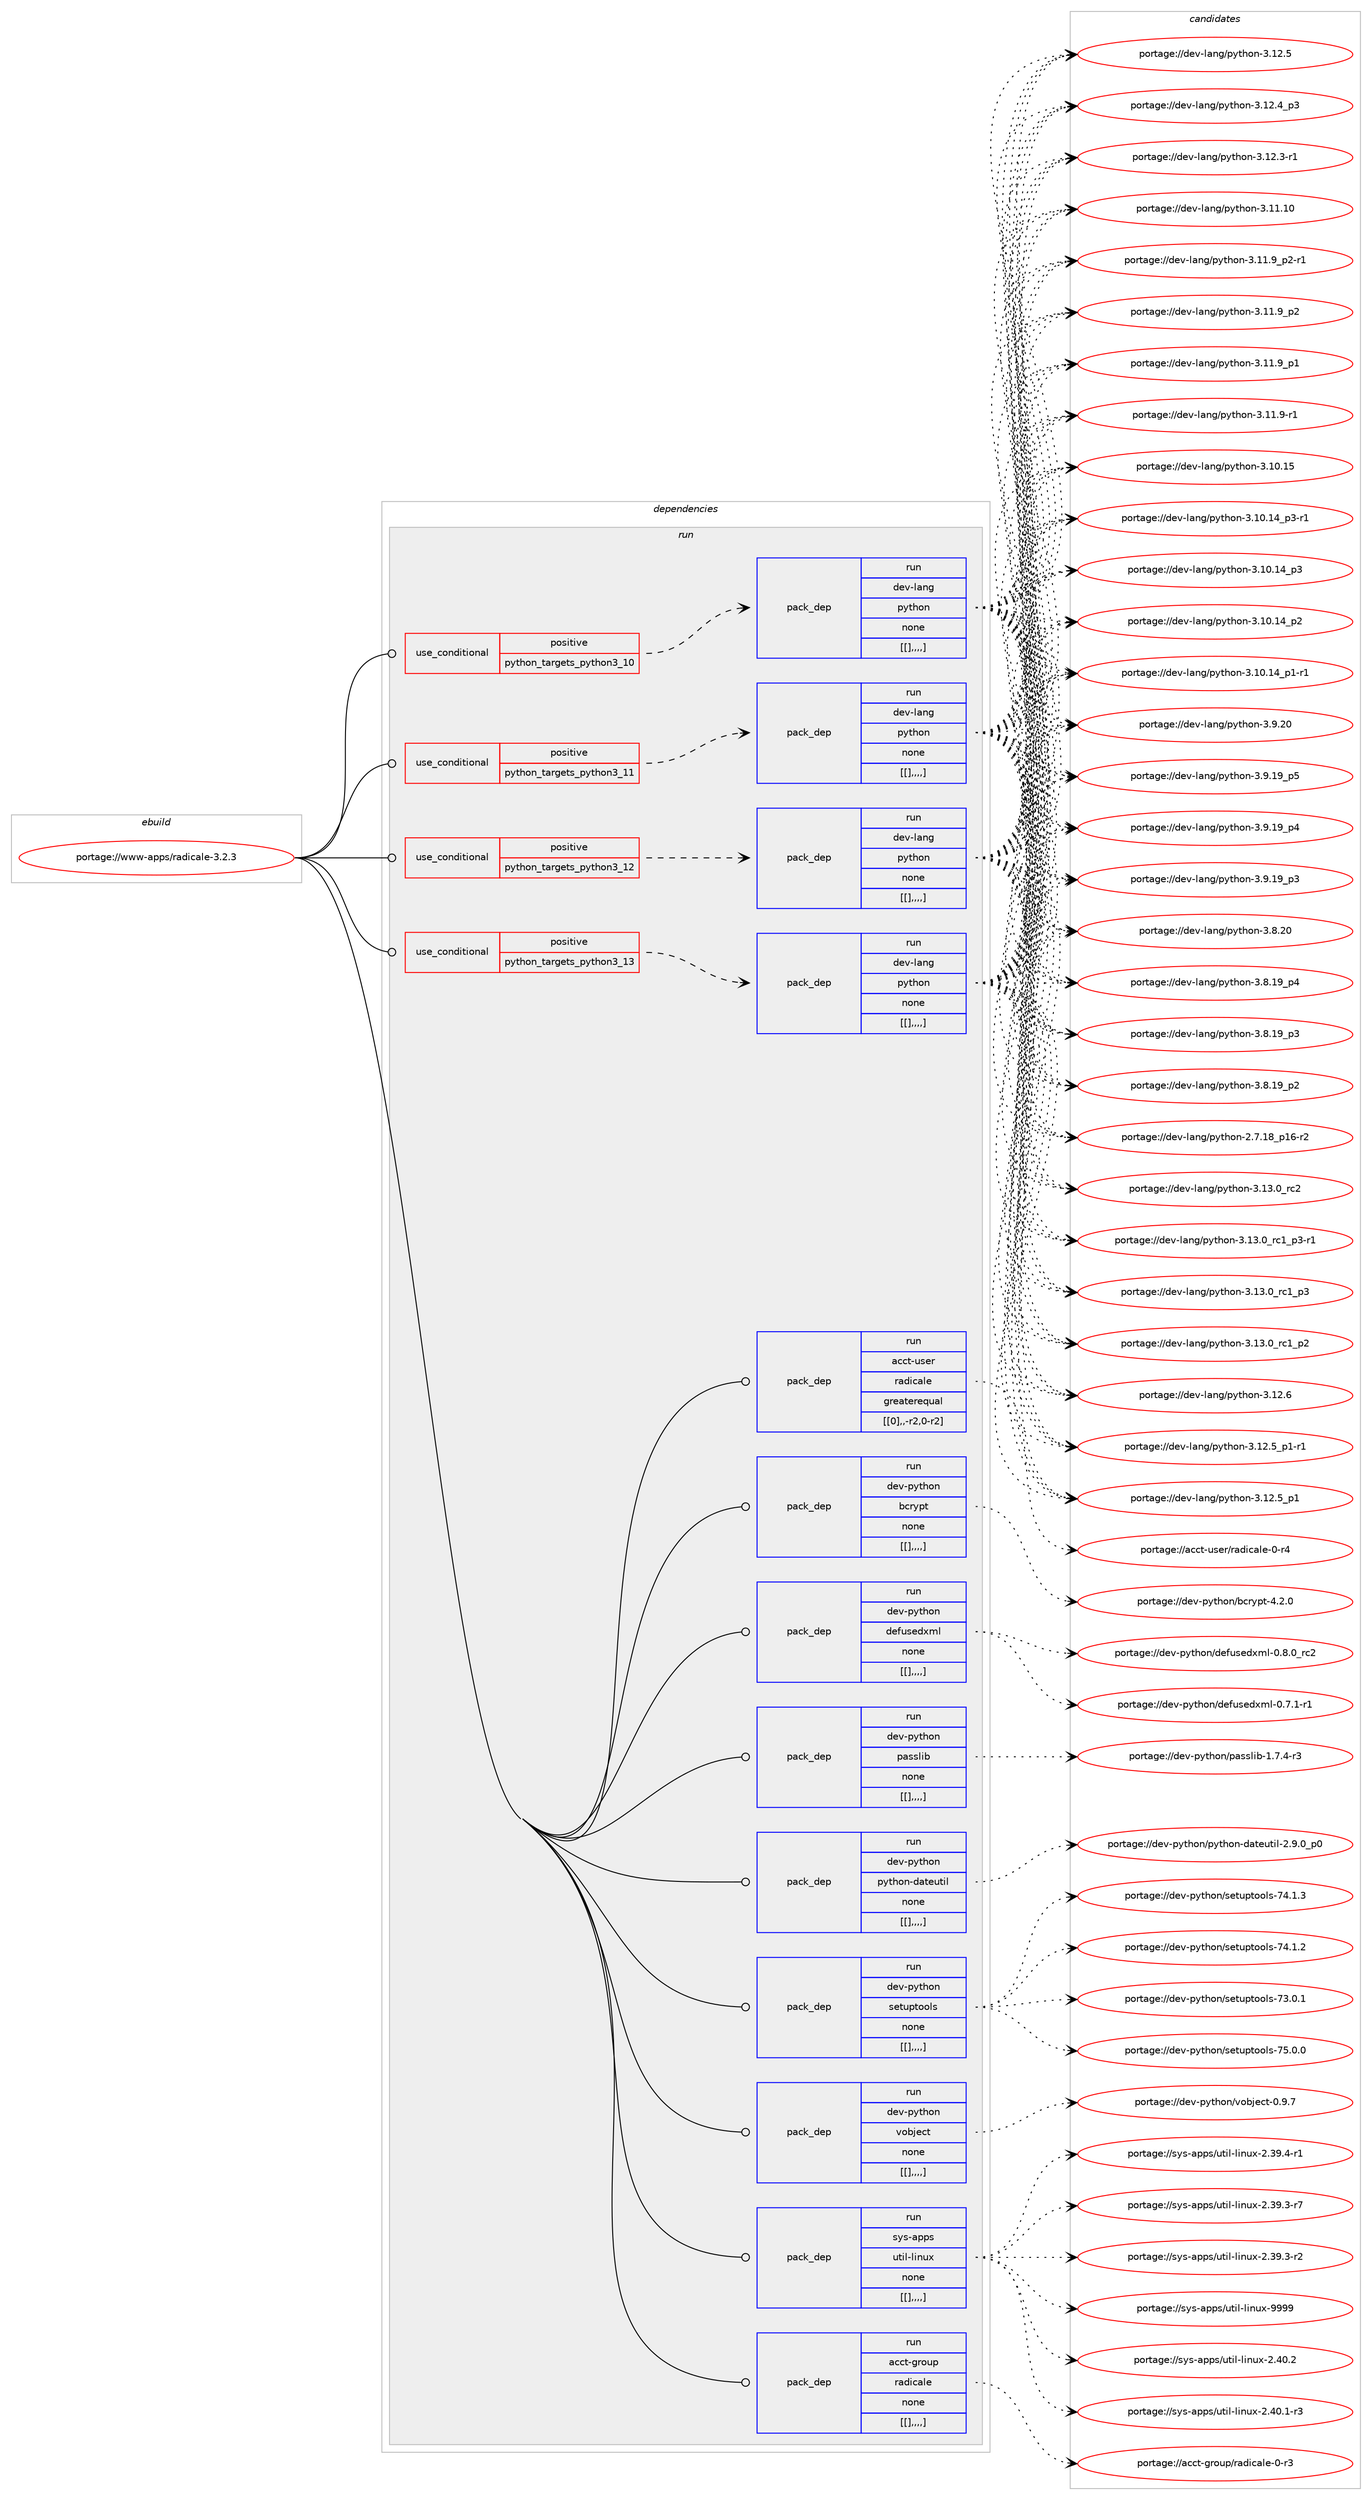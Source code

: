 digraph prolog {

# *************
# Graph options
# *************

newrank=true;
concentrate=true;
compound=true;
graph [rankdir=LR,fontname=Helvetica,fontsize=10,ranksep=1.5];#, ranksep=2.5, nodesep=0.2];
edge  [arrowhead=vee];
node  [fontname=Helvetica,fontsize=10];

# **********
# The ebuild
# **********

subgraph cluster_leftcol {
color=gray;
label=<<i>ebuild</i>>;
id [label="portage://www-apps/radicale-3.2.3", color=red, width=4, href="../www-apps/radicale-3.2.3.svg"];
}

# ****************
# The dependencies
# ****************

subgraph cluster_midcol {
color=gray;
label=<<i>dependencies</i>>;
subgraph cluster_compile {
fillcolor="#eeeeee";
style=filled;
label=<<i>compile</i>>;
}
subgraph cluster_compileandrun {
fillcolor="#eeeeee";
style=filled;
label=<<i>compile and run</i>>;
}
subgraph cluster_run {
fillcolor="#eeeeee";
style=filled;
label=<<i>run</i>>;
subgraph cond123966 {
dependency466099 [label=<<TABLE BORDER="0" CELLBORDER="1" CELLSPACING="0" CELLPADDING="4"><TR><TD ROWSPAN="3" CELLPADDING="10">use_conditional</TD></TR><TR><TD>positive</TD></TR><TR><TD>python_targets_python3_10</TD></TR></TABLE>>, shape=none, color=red];
subgraph pack338707 {
dependency466100 [label=<<TABLE BORDER="0" CELLBORDER="1" CELLSPACING="0" CELLPADDING="4" WIDTH="220"><TR><TD ROWSPAN="6" CELLPADDING="30">pack_dep</TD></TR><TR><TD WIDTH="110">run</TD></TR><TR><TD>dev-lang</TD></TR><TR><TD>python</TD></TR><TR><TD>none</TD></TR><TR><TD>[[],,,,]</TD></TR></TABLE>>, shape=none, color=blue];
}
dependency466099:e -> dependency466100:w [weight=20,style="dashed",arrowhead="vee"];
}
id:e -> dependency466099:w [weight=20,style="solid",arrowhead="odot"];
subgraph cond123967 {
dependency466101 [label=<<TABLE BORDER="0" CELLBORDER="1" CELLSPACING="0" CELLPADDING="4"><TR><TD ROWSPAN="3" CELLPADDING="10">use_conditional</TD></TR><TR><TD>positive</TD></TR><TR><TD>python_targets_python3_11</TD></TR></TABLE>>, shape=none, color=red];
subgraph pack338708 {
dependency466102 [label=<<TABLE BORDER="0" CELLBORDER="1" CELLSPACING="0" CELLPADDING="4" WIDTH="220"><TR><TD ROWSPAN="6" CELLPADDING="30">pack_dep</TD></TR><TR><TD WIDTH="110">run</TD></TR><TR><TD>dev-lang</TD></TR><TR><TD>python</TD></TR><TR><TD>none</TD></TR><TR><TD>[[],,,,]</TD></TR></TABLE>>, shape=none, color=blue];
}
dependency466101:e -> dependency466102:w [weight=20,style="dashed",arrowhead="vee"];
}
id:e -> dependency466101:w [weight=20,style="solid",arrowhead="odot"];
subgraph cond123968 {
dependency466103 [label=<<TABLE BORDER="0" CELLBORDER="1" CELLSPACING="0" CELLPADDING="4"><TR><TD ROWSPAN="3" CELLPADDING="10">use_conditional</TD></TR><TR><TD>positive</TD></TR><TR><TD>python_targets_python3_12</TD></TR></TABLE>>, shape=none, color=red];
subgraph pack338709 {
dependency466104 [label=<<TABLE BORDER="0" CELLBORDER="1" CELLSPACING="0" CELLPADDING="4" WIDTH="220"><TR><TD ROWSPAN="6" CELLPADDING="30">pack_dep</TD></TR><TR><TD WIDTH="110">run</TD></TR><TR><TD>dev-lang</TD></TR><TR><TD>python</TD></TR><TR><TD>none</TD></TR><TR><TD>[[],,,,]</TD></TR></TABLE>>, shape=none, color=blue];
}
dependency466103:e -> dependency466104:w [weight=20,style="dashed",arrowhead="vee"];
}
id:e -> dependency466103:w [weight=20,style="solid",arrowhead="odot"];
subgraph cond123969 {
dependency466105 [label=<<TABLE BORDER="0" CELLBORDER="1" CELLSPACING="0" CELLPADDING="4"><TR><TD ROWSPAN="3" CELLPADDING="10">use_conditional</TD></TR><TR><TD>positive</TD></TR><TR><TD>python_targets_python3_13</TD></TR></TABLE>>, shape=none, color=red];
subgraph pack338710 {
dependency466106 [label=<<TABLE BORDER="0" CELLBORDER="1" CELLSPACING="0" CELLPADDING="4" WIDTH="220"><TR><TD ROWSPAN="6" CELLPADDING="30">pack_dep</TD></TR><TR><TD WIDTH="110">run</TD></TR><TR><TD>dev-lang</TD></TR><TR><TD>python</TD></TR><TR><TD>none</TD></TR><TR><TD>[[],,,,]</TD></TR></TABLE>>, shape=none, color=blue];
}
dependency466105:e -> dependency466106:w [weight=20,style="dashed",arrowhead="vee"];
}
id:e -> dependency466105:w [weight=20,style="solid",arrowhead="odot"];
subgraph pack338711 {
dependency466107 [label=<<TABLE BORDER="0" CELLBORDER="1" CELLSPACING="0" CELLPADDING="4" WIDTH="220"><TR><TD ROWSPAN="6" CELLPADDING="30">pack_dep</TD></TR><TR><TD WIDTH="110">run</TD></TR><TR><TD>acct-group</TD></TR><TR><TD>radicale</TD></TR><TR><TD>none</TD></TR><TR><TD>[[],,,,]</TD></TR></TABLE>>, shape=none, color=blue];
}
id:e -> dependency466107:w [weight=20,style="solid",arrowhead="odot"];
subgraph pack338712 {
dependency466108 [label=<<TABLE BORDER="0" CELLBORDER="1" CELLSPACING="0" CELLPADDING="4" WIDTH="220"><TR><TD ROWSPAN="6" CELLPADDING="30">pack_dep</TD></TR><TR><TD WIDTH="110">run</TD></TR><TR><TD>acct-user</TD></TR><TR><TD>radicale</TD></TR><TR><TD>greaterequal</TD></TR><TR><TD>[[0],,-r2,0-r2]</TD></TR></TABLE>>, shape=none, color=blue];
}
id:e -> dependency466108:w [weight=20,style="solid",arrowhead="odot"];
subgraph pack338713 {
dependency466109 [label=<<TABLE BORDER="0" CELLBORDER="1" CELLSPACING="0" CELLPADDING="4" WIDTH="220"><TR><TD ROWSPAN="6" CELLPADDING="30">pack_dep</TD></TR><TR><TD WIDTH="110">run</TD></TR><TR><TD>dev-python</TD></TR><TR><TD>bcrypt</TD></TR><TR><TD>none</TD></TR><TR><TD>[[],,,,]</TD></TR></TABLE>>, shape=none, color=blue];
}
id:e -> dependency466109:w [weight=20,style="solid",arrowhead="odot"];
subgraph pack338714 {
dependency466110 [label=<<TABLE BORDER="0" CELLBORDER="1" CELLSPACING="0" CELLPADDING="4" WIDTH="220"><TR><TD ROWSPAN="6" CELLPADDING="30">pack_dep</TD></TR><TR><TD WIDTH="110">run</TD></TR><TR><TD>dev-python</TD></TR><TR><TD>defusedxml</TD></TR><TR><TD>none</TD></TR><TR><TD>[[],,,,]</TD></TR></TABLE>>, shape=none, color=blue];
}
id:e -> dependency466110:w [weight=20,style="solid",arrowhead="odot"];
subgraph pack338715 {
dependency466111 [label=<<TABLE BORDER="0" CELLBORDER="1" CELLSPACING="0" CELLPADDING="4" WIDTH="220"><TR><TD ROWSPAN="6" CELLPADDING="30">pack_dep</TD></TR><TR><TD WIDTH="110">run</TD></TR><TR><TD>dev-python</TD></TR><TR><TD>passlib</TD></TR><TR><TD>none</TD></TR><TR><TD>[[],,,,]</TD></TR></TABLE>>, shape=none, color=blue];
}
id:e -> dependency466111:w [weight=20,style="solid",arrowhead="odot"];
subgraph pack338716 {
dependency466112 [label=<<TABLE BORDER="0" CELLBORDER="1" CELLSPACING="0" CELLPADDING="4" WIDTH="220"><TR><TD ROWSPAN="6" CELLPADDING="30">pack_dep</TD></TR><TR><TD WIDTH="110">run</TD></TR><TR><TD>dev-python</TD></TR><TR><TD>python-dateutil</TD></TR><TR><TD>none</TD></TR><TR><TD>[[],,,,]</TD></TR></TABLE>>, shape=none, color=blue];
}
id:e -> dependency466112:w [weight=20,style="solid",arrowhead="odot"];
subgraph pack338717 {
dependency466113 [label=<<TABLE BORDER="0" CELLBORDER="1" CELLSPACING="0" CELLPADDING="4" WIDTH="220"><TR><TD ROWSPAN="6" CELLPADDING="30">pack_dep</TD></TR><TR><TD WIDTH="110">run</TD></TR><TR><TD>dev-python</TD></TR><TR><TD>setuptools</TD></TR><TR><TD>none</TD></TR><TR><TD>[[],,,,]</TD></TR></TABLE>>, shape=none, color=blue];
}
id:e -> dependency466113:w [weight=20,style="solid",arrowhead="odot"];
subgraph pack338718 {
dependency466114 [label=<<TABLE BORDER="0" CELLBORDER="1" CELLSPACING="0" CELLPADDING="4" WIDTH="220"><TR><TD ROWSPAN="6" CELLPADDING="30">pack_dep</TD></TR><TR><TD WIDTH="110">run</TD></TR><TR><TD>dev-python</TD></TR><TR><TD>vobject</TD></TR><TR><TD>none</TD></TR><TR><TD>[[],,,,]</TD></TR></TABLE>>, shape=none, color=blue];
}
id:e -> dependency466114:w [weight=20,style="solid",arrowhead="odot"];
subgraph pack338719 {
dependency466115 [label=<<TABLE BORDER="0" CELLBORDER="1" CELLSPACING="0" CELLPADDING="4" WIDTH="220"><TR><TD ROWSPAN="6" CELLPADDING="30">pack_dep</TD></TR><TR><TD WIDTH="110">run</TD></TR><TR><TD>sys-apps</TD></TR><TR><TD>util-linux</TD></TR><TR><TD>none</TD></TR><TR><TD>[[],,,,]</TD></TR></TABLE>>, shape=none, color=blue];
}
id:e -> dependency466115:w [weight=20,style="solid",arrowhead="odot"];
}
}

# **************
# The candidates
# **************

subgraph cluster_choices {
rank=same;
color=gray;
label=<<i>candidates</i>>;

subgraph choice338707 {
color=black;
nodesep=1;
choice10010111845108971101034711212111610411111045514649514648951149950 [label="portage://dev-lang/python-3.13.0_rc2", color=red, width=4,href="../dev-lang/python-3.13.0_rc2.svg"];
choice1001011184510897110103471121211161041111104551464951464895114994995112514511449 [label="portage://dev-lang/python-3.13.0_rc1_p3-r1", color=red, width=4,href="../dev-lang/python-3.13.0_rc1_p3-r1.svg"];
choice100101118451089711010347112121116104111110455146495146489511499499511251 [label="portage://dev-lang/python-3.13.0_rc1_p3", color=red, width=4,href="../dev-lang/python-3.13.0_rc1_p3.svg"];
choice100101118451089711010347112121116104111110455146495146489511499499511250 [label="portage://dev-lang/python-3.13.0_rc1_p2", color=red, width=4,href="../dev-lang/python-3.13.0_rc1_p2.svg"];
choice10010111845108971101034711212111610411111045514649504654 [label="portage://dev-lang/python-3.12.6", color=red, width=4,href="../dev-lang/python-3.12.6.svg"];
choice1001011184510897110103471121211161041111104551464950465395112494511449 [label="portage://dev-lang/python-3.12.5_p1-r1", color=red, width=4,href="../dev-lang/python-3.12.5_p1-r1.svg"];
choice100101118451089711010347112121116104111110455146495046539511249 [label="portage://dev-lang/python-3.12.5_p1", color=red, width=4,href="../dev-lang/python-3.12.5_p1.svg"];
choice10010111845108971101034711212111610411111045514649504653 [label="portage://dev-lang/python-3.12.5", color=red, width=4,href="../dev-lang/python-3.12.5.svg"];
choice100101118451089711010347112121116104111110455146495046529511251 [label="portage://dev-lang/python-3.12.4_p3", color=red, width=4,href="../dev-lang/python-3.12.4_p3.svg"];
choice100101118451089711010347112121116104111110455146495046514511449 [label="portage://dev-lang/python-3.12.3-r1", color=red, width=4,href="../dev-lang/python-3.12.3-r1.svg"];
choice1001011184510897110103471121211161041111104551464949464948 [label="portage://dev-lang/python-3.11.10", color=red, width=4,href="../dev-lang/python-3.11.10.svg"];
choice1001011184510897110103471121211161041111104551464949465795112504511449 [label="portage://dev-lang/python-3.11.9_p2-r1", color=red, width=4,href="../dev-lang/python-3.11.9_p2-r1.svg"];
choice100101118451089711010347112121116104111110455146494946579511250 [label="portage://dev-lang/python-3.11.9_p2", color=red, width=4,href="../dev-lang/python-3.11.9_p2.svg"];
choice100101118451089711010347112121116104111110455146494946579511249 [label="portage://dev-lang/python-3.11.9_p1", color=red, width=4,href="../dev-lang/python-3.11.9_p1.svg"];
choice100101118451089711010347112121116104111110455146494946574511449 [label="portage://dev-lang/python-3.11.9-r1", color=red, width=4,href="../dev-lang/python-3.11.9-r1.svg"];
choice1001011184510897110103471121211161041111104551464948464953 [label="portage://dev-lang/python-3.10.15", color=red, width=4,href="../dev-lang/python-3.10.15.svg"];
choice100101118451089711010347112121116104111110455146494846495295112514511449 [label="portage://dev-lang/python-3.10.14_p3-r1", color=red, width=4,href="../dev-lang/python-3.10.14_p3-r1.svg"];
choice10010111845108971101034711212111610411111045514649484649529511251 [label="portage://dev-lang/python-3.10.14_p3", color=red, width=4,href="../dev-lang/python-3.10.14_p3.svg"];
choice10010111845108971101034711212111610411111045514649484649529511250 [label="portage://dev-lang/python-3.10.14_p2", color=red, width=4,href="../dev-lang/python-3.10.14_p2.svg"];
choice100101118451089711010347112121116104111110455146494846495295112494511449 [label="portage://dev-lang/python-3.10.14_p1-r1", color=red, width=4,href="../dev-lang/python-3.10.14_p1-r1.svg"];
choice10010111845108971101034711212111610411111045514657465048 [label="portage://dev-lang/python-3.9.20", color=red, width=4,href="../dev-lang/python-3.9.20.svg"];
choice100101118451089711010347112121116104111110455146574649579511253 [label="portage://dev-lang/python-3.9.19_p5", color=red, width=4,href="../dev-lang/python-3.9.19_p5.svg"];
choice100101118451089711010347112121116104111110455146574649579511252 [label="portage://dev-lang/python-3.9.19_p4", color=red, width=4,href="../dev-lang/python-3.9.19_p4.svg"];
choice100101118451089711010347112121116104111110455146574649579511251 [label="portage://dev-lang/python-3.9.19_p3", color=red, width=4,href="../dev-lang/python-3.9.19_p3.svg"];
choice10010111845108971101034711212111610411111045514656465048 [label="portage://dev-lang/python-3.8.20", color=red, width=4,href="../dev-lang/python-3.8.20.svg"];
choice100101118451089711010347112121116104111110455146564649579511252 [label="portage://dev-lang/python-3.8.19_p4", color=red, width=4,href="../dev-lang/python-3.8.19_p4.svg"];
choice100101118451089711010347112121116104111110455146564649579511251 [label="portage://dev-lang/python-3.8.19_p3", color=red, width=4,href="../dev-lang/python-3.8.19_p3.svg"];
choice100101118451089711010347112121116104111110455146564649579511250 [label="portage://dev-lang/python-3.8.19_p2", color=red, width=4,href="../dev-lang/python-3.8.19_p2.svg"];
choice100101118451089711010347112121116104111110455046554649569511249544511450 [label="portage://dev-lang/python-2.7.18_p16-r2", color=red, width=4,href="../dev-lang/python-2.7.18_p16-r2.svg"];
dependency466100:e -> choice10010111845108971101034711212111610411111045514649514648951149950:w [style=dotted,weight="100"];
dependency466100:e -> choice1001011184510897110103471121211161041111104551464951464895114994995112514511449:w [style=dotted,weight="100"];
dependency466100:e -> choice100101118451089711010347112121116104111110455146495146489511499499511251:w [style=dotted,weight="100"];
dependency466100:e -> choice100101118451089711010347112121116104111110455146495146489511499499511250:w [style=dotted,weight="100"];
dependency466100:e -> choice10010111845108971101034711212111610411111045514649504654:w [style=dotted,weight="100"];
dependency466100:e -> choice1001011184510897110103471121211161041111104551464950465395112494511449:w [style=dotted,weight="100"];
dependency466100:e -> choice100101118451089711010347112121116104111110455146495046539511249:w [style=dotted,weight="100"];
dependency466100:e -> choice10010111845108971101034711212111610411111045514649504653:w [style=dotted,weight="100"];
dependency466100:e -> choice100101118451089711010347112121116104111110455146495046529511251:w [style=dotted,weight="100"];
dependency466100:e -> choice100101118451089711010347112121116104111110455146495046514511449:w [style=dotted,weight="100"];
dependency466100:e -> choice1001011184510897110103471121211161041111104551464949464948:w [style=dotted,weight="100"];
dependency466100:e -> choice1001011184510897110103471121211161041111104551464949465795112504511449:w [style=dotted,weight="100"];
dependency466100:e -> choice100101118451089711010347112121116104111110455146494946579511250:w [style=dotted,weight="100"];
dependency466100:e -> choice100101118451089711010347112121116104111110455146494946579511249:w [style=dotted,weight="100"];
dependency466100:e -> choice100101118451089711010347112121116104111110455146494946574511449:w [style=dotted,weight="100"];
dependency466100:e -> choice1001011184510897110103471121211161041111104551464948464953:w [style=dotted,weight="100"];
dependency466100:e -> choice100101118451089711010347112121116104111110455146494846495295112514511449:w [style=dotted,weight="100"];
dependency466100:e -> choice10010111845108971101034711212111610411111045514649484649529511251:w [style=dotted,weight="100"];
dependency466100:e -> choice10010111845108971101034711212111610411111045514649484649529511250:w [style=dotted,weight="100"];
dependency466100:e -> choice100101118451089711010347112121116104111110455146494846495295112494511449:w [style=dotted,weight="100"];
dependency466100:e -> choice10010111845108971101034711212111610411111045514657465048:w [style=dotted,weight="100"];
dependency466100:e -> choice100101118451089711010347112121116104111110455146574649579511253:w [style=dotted,weight="100"];
dependency466100:e -> choice100101118451089711010347112121116104111110455146574649579511252:w [style=dotted,weight="100"];
dependency466100:e -> choice100101118451089711010347112121116104111110455146574649579511251:w [style=dotted,weight="100"];
dependency466100:e -> choice10010111845108971101034711212111610411111045514656465048:w [style=dotted,weight="100"];
dependency466100:e -> choice100101118451089711010347112121116104111110455146564649579511252:w [style=dotted,weight="100"];
dependency466100:e -> choice100101118451089711010347112121116104111110455146564649579511251:w [style=dotted,weight="100"];
dependency466100:e -> choice100101118451089711010347112121116104111110455146564649579511250:w [style=dotted,weight="100"];
dependency466100:e -> choice100101118451089711010347112121116104111110455046554649569511249544511450:w [style=dotted,weight="100"];
}
subgraph choice338708 {
color=black;
nodesep=1;
choice10010111845108971101034711212111610411111045514649514648951149950 [label="portage://dev-lang/python-3.13.0_rc2", color=red, width=4,href="../dev-lang/python-3.13.0_rc2.svg"];
choice1001011184510897110103471121211161041111104551464951464895114994995112514511449 [label="portage://dev-lang/python-3.13.0_rc1_p3-r1", color=red, width=4,href="../dev-lang/python-3.13.0_rc1_p3-r1.svg"];
choice100101118451089711010347112121116104111110455146495146489511499499511251 [label="portage://dev-lang/python-3.13.0_rc1_p3", color=red, width=4,href="../dev-lang/python-3.13.0_rc1_p3.svg"];
choice100101118451089711010347112121116104111110455146495146489511499499511250 [label="portage://dev-lang/python-3.13.0_rc1_p2", color=red, width=4,href="../dev-lang/python-3.13.0_rc1_p2.svg"];
choice10010111845108971101034711212111610411111045514649504654 [label="portage://dev-lang/python-3.12.6", color=red, width=4,href="../dev-lang/python-3.12.6.svg"];
choice1001011184510897110103471121211161041111104551464950465395112494511449 [label="portage://dev-lang/python-3.12.5_p1-r1", color=red, width=4,href="../dev-lang/python-3.12.5_p1-r1.svg"];
choice100101118451089711010347112121116104111110455146495046539511249 [label="portage://dev-lang/python-3.12.5_p1", color=red, width=4,href="../dev-lang/python-3.12.5_p1.svg"];
choice10010111845108971101034711212111610411111045514649504653 [label="portage://dev-lang/python-3.12.5", color=red, width=4,href="../dev-lang/python-3.12.5.svg"];
choice100101118451089711010347112121116104111110455146495046529511251 [label="portage://dev-lang/python-3.12.4_p3", color=red, width=4,href="../dev-lang/python-3.12.4_p3.svg"];
choice100101118451089711010347112121116104111110455146495046514511449 [label="portage://dev-lang/python-3.12.3-r1", color=red, width=4,href="../dev-lang/python-3.12.3-r1.svg"];
choice1001011184510897110103471121211161041111104551464949464948 [label="portage://dev-lang/python-3.11.10", color=red, width=4,href="../dev-lang/python-3.11.10.svg"];
choice1001011184510897110103471121211161041111104551464949465795112504511449 [label="portage://dev-lang/python-3.11.9_p2-r1", color=red, width=4,href="../dev-lang/python-3.11.9_p2-r1.svg"];
choice100101118451089711010347112121116104111110455146494946579511250 [label="portage://dev-lang/python-3.11.9_p2", color=red, width=4,href="../dev-lang/python-3.11.9_p2.svg"];
choice100101118451089711010347112121116104111110455146494946579511249 [label="portage://dev-lang/python-3.11.9_p1", color=red, width=4,href="../dev-lang/python-3.11.9_p1.svg"];
choice100101118451089711010347112121116104111110455146494946574511449 [label="portage://dev-lang/python-3.11.9-r1", color=red, width=4,href="../dev-lang/python-3.11.9-r1.svg"];
choice1001011184510897110103471121211161041111104551464948464953 [label="portage://dev-lang/python-3.10.15", color=red, width=4,href="../dev-lang/python-3.10.15.svg"];
choice100101118451089711010347112121116104111110455146494846495295112514511449 [label="portage://dev-lang/python-3.10.14_p3-r1", color=red, width=4,href="../dev-lang/python-3.10.14_p3-r1.svg"];
choice10010111845108971101034711212111610411111045514649484649529511251 [label="portage://dev-lang/python-3.10.14_p3", color=red, width=4,href="../dev-lang/python-3.10.14_p3.svg"];
choice10010111845108971101034711212111610411111045514649484649529511250 [label="portage://dev-lang/python-3.10.14_p2", color=red, width=4,href="../dev-lang/python-3.10.14_p2.svg"];
choice100101118451089711010347112121116104111110455146494846495295112494511449 [label="portage://dev-lang/python-3.10.14_p1-r1", color=red, width=4,href="../dev-lang/python-3.10.14_p1-r1.svg"];
choice10010111845108971101034711212111610411111045514657465048 [label="portage://dev-lang/python-3.9.20", color=red, width=4,href="../dev-lang/python-3.9.20.svg"];
choice100101118451089711010347112121116104111110455146574649579511253 [label="portage://dev-lang/python-3.9.19_p5", color=red, width=4,href="../dev-lang/python-3.9.19_p5.svg"];
choice100101118451089711010347112121116104111110455146574649579511252 [label="portage://dev-lang/python-3.9.19_p4", color=red, width=4,href="../dev-lang/python-3.9.19_p4.svg"];
choice100101118451089711010347112121116104111110455146574649579511251 [label="portage://dev-lang/python-3.9.19_p3", color=red, width=4,href="../dev-lang/python-3.9.19_p3.svg"];
choice10010111845108971101034711212111610411111045514656465048 [label="portage://dev-lang/python-3.8.20", color=red, width=4,href="../dev-lang/python-3.8.20.svg"];
choice100101118451089711010347112121116104111110455146564649579511252 [label="portage://dev-lang/python-3.8.19_p4", color=red, width=4,href="../dev-lang/python-3.8.19_p4.svg"];
choice100101118451089711010347112121116104111110455146564649579511251 [label="portage://dev-lang/python-3.8.19_p3", color=red, width=4,href="../dev-lang/python-3.8.19_p3.svg"];
choice100101118451089711010347112121116104111110455146564649579511250 [label="portage://dev-lang/python-3.8.19_p2", color=red, width=4,href="../dev-lang/python-3.8.19_p2.svg"];
choice100101118451089711010347112121116104111110455046554649569511249544511450 [label="portage://dev-lang/python-2.7.18_p16-r2", color=red, width=4,href="../dev-lang/python-2.7.18_p16-r2.svg"];
dependency466102:e -> choice10010111845108971101034711212111610411111045514649514648951149950:w [style=dotted,weight="100"];
dependency466102:e -> choice1001011184510897110103471121211161041111104551464951464895114994995112514511449:w [style=dotted,weight="100"];
dependency466102:e -> choice100101118451089711010347112121116104111110455146495146489511499499511251:w [style=dotted,weight="100"];
dependency466102:e -> choice100101118451089711010347112121116104111110455146495146489511499499511250:w [style=dotted,weight="100"];
dependency466102:e -> choice10010111845108971101034711212111610411111045514649504654:w [style=dotted,weight="100"];
dependency466102:e -> choice1001011184510897110103471121211161041111104551464950465395112494511449:w [style=dotted,weight="100"];
dependency466102:e -> choice100101118451089711010347112121116104111110455146495046539511249:w [style=dotted,weight="100"];
dependency466102:e -> choice10010111845108971101034711212111610411111045514649504653:w [style=dotted,weight="100"];
dependency466102:e -> choice100101118451089711010347112121116104111110455146495046529511251:w [style=dotted,weight="100"];
dependency466102:e -> choice100101118451089711010347112121116104111110455146495046514511449:w [style=dotted,weight="100"];
dependency466102:e -> choice1001011184510897110103471121211161041111104551464949464948:w [style=dotted,weight="100"];
dependency466102:e -> choice1001011184510897110103471121211161041111104551464949465795112504511449:w [style=dotted,weight="100"];
dependency466102:e -> choice100101118451089711010347112121116104111110455146494946579511250:w [style=dotted,weight="100"];
dependency466102:e -> choice100101118451089711010347112121116104111110455146494946579511249:w [style=dotted,weight="100"];
dependency466102:e -> choice100101118451089711010347112121116104111110455146494946574511449:w [style=dotted,weight="100"];
dependency466102:e -> choice1001011184510897110103471121211161041111104551464948464953:w [style=dotted,weight="100"];
dependency466102:e -> choice100101118451089711010347112121116104111110455146494846495295112514511449:w [style=dotted,weight="100"];
dependency466102:e -> choice10010111845108971101034711212111610411111045514649484649529511251:w [style=dotted,weight="100"];
dependency466102:e -> choice10010111845108971101034711212111610411111045514649484649529511250:w [style=dotted,weight="100"];
dependency466102:e -> choice100101118451089711010347112121116104111110455146494846495295112494511449:w [style=dotted,weight="100"];
dependency466102:e -> choice10010111845108971101034711212111610411111045514657465048:w [style=dotted,weight="100"];
dependency466102:e -> choice100101118451089711010347112121116104111110455146574649579511253:w [style=dotted,weight="100"];
dependency466102:e -> choice100101118451089711010347112121116104111110455146574649579511252:w [style=dotted,weight="100"];
dependency466102:e -> choice100101118451089711010347112121116104111110455146574649579511251:w [style=dotted,weight="100"];
dependency466102:e -> choice10010111845108971101034711212111610411111045514656465048:w [style=dotted,weight="100"];
dependency466102:e -> choice100101118451089711010347112121116104111110455146564649579511252:w [style=dotted,weight="100"];
dependency466102:e -> choice100101118451089711010347112121116104111110455146564649579511251:w [style=dotted,weight="100"];
dependency466102:e -> choice100101118451089711010347112121116104111110455146564649579511250:w [style=dotted,weight="100"];
dependency466102:e -> choice100101118451089711010347112121116104111110455046554649569511249544511450:w [style=dotted,weight="100"];
}
subgraph choice338709 {
color=black;
nodesep=1;
choice10010111845108971101034711212111610411111045514649514648951149950 [label="portage://dev-lang/python-3.13.0_rc2", color=red, width=4,href="../dev-lang/python-3.13.0_rc2.svg"];
choice1001011184510897110103471121211161041111104551464951464895114994995112514511449 [label="portage://dev-lang/python-3.13.0_rc1_p3-r1", color=red, width=4,href="../dev-lang/python-3.13.0_rc1_p3-r1.svg"];
choice100101118451089711010347112121116104111110455146495146489511499499511251 [label="portage://dev-lang/python-3.13.0_rc1_p3", color=red, width=4,href="../dev-lang/python-3.13.0_rc1_p3.svg"];
choice100101118451089711010347112121116104111110455146495146489511499499511250 [label="portage://dev-lang/python-3.13.0_rc1_p2", color=red, width=4,href="../dev-lang/python-3.13.0_rc1_p2.svg"];
choice10010111845108971101034711212111610411111045514649504654 [label="portage://dev-lang/python-3.12.6", color=red, width=4,href="../dev-lang/python-3.12.6.svg"];
choice1001011184510897110103471121211161041111104551464950465395112494511449 [label="portage://dev-lang/python-3.12.5_p1-r1", color=red, width=4,href="../dev-lang/python-3.12.5_p1-r1.svg"];
choice100101118451089711010347112121116104111110455146495046539511249 [label="portage://dev-lang/python-3.12.5_p1", color=red, width=4,href="../dev-lang/python-3.12.5_p1.svg"];
choice10010111845108971101034711212111610411111045514649504653 [label="portage://dev-lang/python-3.12.5", color=red, width=4,href="../dev-lang/python-3.12.5.svg"];
choice100101118451089711010347112121116104111110455146495046529511251 [label="portage://dev-lang/python-3.12.4_p3", color=red, width=4,href="../dev-lang/python-3.12.4_p3.svg"];
choice100101118451089711010347112121116104111110455146495046514511449 [label="portage://dev-lang/python-3.12.3-r1", color=red, width=4,href="../dev-lang/python-3.12.3-r1.svg"];
choice1001011184510897110103471121211161041111104551464949464948 [label="portage://dev-lang/python-3.11.10", color=red, width=4,href="../dev-lang/python-3.11.10.svg"];
choice1001011184510897110103471121211161041111104551464949465795112504511449 [label="portage://dev-lang/python-3.11.9_p2-r1", color=red, width=4,href="../dev-lang/python-3.11.9_p2-r1.svg"];
choice100101118451089711010347112121116104111110455146494946579511250 [label="portage://dev-lang/python-3.11.9_p2", color=red, width=4,href="../dev-lang/python-3.11.9_p2.svg"];
choice100101118451089711010347112121116104111110455146494946579511249 [label="portage://dev-lang/python-3.11.9_p1", color=red, width=4,href="../dev-lang/python-3.11.9_p1.svg"];
choice100101118451089711010347112121116104111110455146494946574511449 [label="portage://dev-lang/python-3.11.9-r1", color=red, width=4,href="../dev-lang/python-3.11.9-r1.svg"];
choice1001011184510897110103471121211161041111104551464948464953 [label="portage://dev-lang/python-3.10.15", color=red, width=4,href="../dev-lang/python-3.10.15.svg"];
choice100101118451089711010347112121116104111110455146494846495295112514511449 [label="portage://dev-lang/python-3.10.14_p3-r1", color=red, width=4,href="../dev-lang/python-3.10.14_p3-r1.svg"];
choice10010111845108971101034711212111610411111045514649484649529511251 [label="portage://dev-lang/python-3.10.14_p3", color=red, width=4,href="../dev-lang/python-3.10.14_p3.svg"];
choice10010111845108971101034711212111610411111045514649484649529511250 [label="portage://dev-lang/python-3.10.14_p2", color=red, width=4,href="../dev-lang/python-3.10.14_p2.svg"];
choice100101118451089711010347112121116104111110455146494846495295112494511449 [label="portage://dev-lang/python-3.10.14_p1-r1", color=red, width=4,href="../dev-lang/python-3.10.14_p1-r1.svg"];
choice10010111845108971101034711212111610411111045514657465048 [label="portage://dev-lang/python-3.9.20", color=red, width=4,href="../dev-lang/python-3.9.20.svg"];
choice100101118451089711010347112121116104111110455146574649579511253 [label="portage://dev-lang/python-3.9.19_p5", color=red, width=4,href="../dev-lang/python-3.9.19_p5.svg"];
choice100101118451089711010347112121116104111110455146574649579511252 [label="portage://dev-lang/python-3.9.19_p4", color=red, width=4,href="../dev-lang/python-3.9.19_p4.svg"];
choice100101118451089711010347112121116104111110455146574649579511251 [label="portage://dev-lang/python-3.9.19_p3", color=red, width=4,href="../dev-lang/python-3.9.19_p3.svg"];
choice10010111845108971101034711212111610411111045514656465048 [label="portage://dev-lang/python-3.8.20", color=red, width=4,href="../dev-lang/python-3.8.20.svg"];
choice100101118451089711010347112121116104111110455146564649579511252 [label="portage://dev-lang/python-3.8.19_p4", color=red, width=4,href="../dev-lang/python-3.8.19_p4.svg"];
choice100101118451089711010347112121116104111110455146564649579511251 [label="portage://dev-lang/python-3.8.19_p3", color=red, width=4,href="../dev-lang/python-3.8.19_p3.svg"];
choice100101118451089711010347112121116104111110455146564649579511250 [label="portage://dev-lang/python-3.8.19_p2", color=red, width=4,href="../dev-lang/python-3.8.19_p2.svg"];
choice100101118451089711010347112121116104111110455046554649569511249544511450 [label="portage://dev-lang/python-2.7.18_p16-r2", color=red, width=4,href="../dev-lang/python-2.7.18_p16-r2.svg"];
dependency466104:e -> choice10010111845108971101034711212111610411111045514649514648951149950:w [style=dotted,weight="100"];
dependency466104:e -> choice1001011184510897110103471121211161041111104551464951464895114994995112514511449:w [style=dotted,weight="100"];
dependency466104:e -> choice100101118451089711010347112121116104111110455146495146489511499499511251:w [style=dotted,weight="100"];
dependency466104:e -> choice100101118451089711010347112121116104111110455146495146489511499499511250:w [style=dotted,weight="100"];
dependency466104:e -> choice10010111845108971101034711212111610411111045514649504654:w [style=dotted,weight="100"];
dependency466104:e -> choice1001011184510897110103471121211161041111104551464950465395112494511449:w [style=dotted,weight="100"];
dependency466104:e -> choice100101118451089711010347112121116104111110455146495046539511249:w [style=dotted,weight="100"];
dependency466104:e -> choice10010111845108971101034711212111610411111045514649504653:w [style=dotted,weight="100"];
dependency466104:e -> choice100101118451089711010347112121116104111110455146495046529511251:w [style=dotted,weight="100"];
dependency466104:e -> choice100101118451089711010347112121116104111110455146495046514511449:w [style=dotted,weight="100"];
dependency466104:e -> choice1001011184510897110103471121211161041111104551464949464948:w [style=dotted,weight="100"];
dependency466104:e -> choice1001011184510897110103471121211161041111104551464949465795112504511449:w [style=dotted,weight="100"];
dependency466104:e -> choice100101118451089711010347112121116104111110455146494946579511250:w [style=dotted,weight="100"];
dependency466104:e -> choice100101118451089711010347112121116104111110455146494946579511249:w [style=dotted,weight="100"];
dependency466104:e -> choice100101118451089711010347112121116104111110455146494946574511449:w [style=dotted,weight="100"];
dependency466104:e -> choice1001011184510897110103471121211161041111104551464948464953:w [style=dotted,weight="100"];
dependency466104:e -> choice100101118451089711010347112121116104111110455146494846495295112514511449:w [style=dotted,weight="100"];
dependency466104:e -> choice10010111845108971101034711212111610411111045514649484649529511251:w [style=dotted,weight="100"];
dependency466104:e -> choice10010111845108971101034711212111610411111045514649484649529511250:w [style=dotted,weight="100"];
dependency466104:e -> choice100101118451089711010347112121116104111110455146494846495295112494511449:w [style=dotted,weight="100"];
dependency466104:e -> choice10010111845108971101034711212111610411111045514657465048:w [style=dotted,weight="100"];
dependency466104:e -> choice100101118451089711010347112121116104111110455146574649579511253:w [style=dotted,weight="100"];
dependency466104:e -> choice100101118451089711010347112121116104111110455146574649579511252:w [style=dotted,weight="100"];
dependency466104:e -> choice100101118451089711010347112121116104111110455146574649579511251:w [style=dotted,weight="100"];
dependency466104:e -> choice10010111845108971101034711212111610411111045514656465048:w [style=dotted,weight="100"];
dependency466104:e -> choice100101118451089711010347112121116104111110455146564649579511252:w [style=dotted,weight="100"];
dependency466104:e -> choice100101118451089711010347112121116104111110455146564649579511251:w [style=dotted,weight="100"];
dependency466104:e -> choice100101118451089711010347112121116104111110455146564649579511250:w [style=dotted,weight="100"];
dependency466104:e -> choice100101118451089711010347112121116104111110455046554649569511249544511450:w [style=dotted,weight="100"];
}
subgraph choice338710 {
color=black;
nodesep=1;
choice10010111845108971101034711212111610411111045514649514648951149950 [label="portage://dev-lang/python-3.13.0_rc2", color=red, width=4,href="../dev-lang/python-3.13.0_rc2.svg"];
choice1001011184510897110103471121211161041111104551464951464895114994995112514511449 [label="portage://dev-lang/python-3.13.0_rc1_p3-r1", color=red, width=4,href="../dev-lang/python-3.13.0_rc1_p3-r1.svg"];
choice100101118451089711010347112121116104111110455146495146489511499499511251 [label="portage://dev-lang/python-3.13.0_rc1_p3", color=red, width=4,href="../dev-lang/python-3.13.0_rc1_p3.svg"];
choice100101118451089711010347112121116104111110455146495146489511499499511250 [label="portage://dev-lang/python-3.13.0_rc1_p2", color=red, width=4,href="../dev-lang/python-3.13.0_rc1_p2.svg"];
choice10010111845108971101034711212111610411111045514649504654 [label="portage://dev-lang/python-3.12.6", color=red, width=4,href="../dev-lang/python-3.12.6.svg"];
choice1001011184510897110103471121211161041111104551464950465395112494511449 [label="portage://dev-lang/python-3.12.5_p1-r1", color=red, width=4,href="../dev-lang/python-3.12.5_p1-r1.svg"];
choice100101118451089711010347112121116104111110455146495046539511249 [label="portage://dev-lang/python-3.12.5_p1", color=red, width=4,href="../dev-lang/python-3.12.5_p1.svg"];
choice10010111845108971101034711212111610411111045514649504653 [label="portage://dev-lang/python-3.12.5", color=red, width=4,href="../dev-lang/python-3.12.5.svg"];
choice100101118451089711010347112121116104111110455146495046529511251 [label="portage://dev-lang/python-3.12.4_p3", color=red, width=4,href="../dev-lang/python-3.12.4_p3.svg"];
choice100101118451089711010347112121116104111110455146495046514511449 [label="portage://dev-lang/python-3.12.3-r1", color=red, width=4,href="../dev-lang/python-3.12.3-r1.svg"];
choice1001011184510897110103471121211161041111104551464949464948 [label="portage://dev-lang/python-3.11.10", color=red, width=4,href="../dev-lang/python-3.11.10.svg"];
choice1001011184510897110103471121211161041111104551464949465795112504511449 [label="portage://dev-lang/python-3.11.9_p2-r1", color=red, width=4,href="../dev-lang/python-3.11.9_p2-r1.svg"];
choice100101118451089711010347112121116104111110455146494946579511250 [label="portage://dev-lang/python-3.11.9_p2", color=red, width=4,href="../dev-lang/python-3.11.9_p2.svg"];
choice100101118451089711010347112121116104111110455146494946579511249 [label="portage://dev-lang/python-3.11.9_p1", color=red, width=4,href="../dev-lang/python-3.11.9_p1.svg"];
choice100101118451089711010347112121116104111110455146494946574511449 [label="portage://dev-lang/python-3.11.9-r1", color=red, width=4,href="../dev-lang/python-3.11.9-r1.svg"];
choice1001011184510897110103471121211161041111104551464948464953 [label="portage://dev-lang/python-3.10.15", color=red, width=4,href="../dev-lang/python-3.10.15.svg"];
choice100101118451089711010347112121116104111110455146494846495295112514511449 [label="portage://dev-lang/python-3.10.14_p3-r1", color=red, width=4,href="../dev-lang/python-3.10.14_p3-r1.svg"];
choice10010111845108971101034711212111610411111045514649484649529511251 [label="portage://dev-lang/python-3.10.14_p3", color=red, width=4,href="../dev-lang/python-3.10.14_p3.svg"];
choice10010111845108971101034711212111610411111045514649484649529511250 [label="portage://dev-lang/python-3.10.14_p2", color=red, width=4,href="../dev-lang/python-3.10.14_p2.svg"];
choice100101118451089711010347112121116104111110455146494846495295112494511449 [label="portage://dev-lang/python-3.10.14_p1-r1", color=red, width=4,href="../dev-lang/python-3.10.14_p1-r1.svg"];
choice10010111845108971101034711212111610411111045514657465048 [label="portage://dev-lang/python-3.9.20", color=red, width=4,href="../dev-lang/python-3.9.20.svg"];
choice100101118451089711010347112121116104111110455146574649579511253 [label="portage://dev-lang/python-3.9.19_p5", color=red, width=4,href="../dev-lang/python-3.9.19_p5.svg"];
choice100101118451089711010347112121116104111110455146574649579511252 [label="portage://dev-lang/python-3.9.19_p4", color=red, width=4,href="../dev-lang/python-3.9.19_p4.svg"];
choice100101118451089711010347112121116104111110455146574649579511251 [label="portage://dev-lang/python-3.9.19_p3", color=red, width=4,href="../dev-lang/python-3.9.19_p3.svg"];
choice10010111845108971101034711212111610411111045514656465048 [label="portage://dev-lang/python-3.8.20", color=red, width=4,href="../dev-lang/python-3.8.20.svg"];
choice100101118451089711010347112121116104111110455146564649579511252 [label="portage://dev-lang/python-3.8.19_p4", color=red, width=4,href="../dev-lang/python-3.8.19_p4.svg"];
choice100101118451089711010347112121116104111110455146564649579511251 [label="portage://dev-lang/python-3.8.19_p3", color=red, width=4,href="../dev-lang/python-3.8.19_p3.svg"];
choice100101118451089711010347112121116104111110455146564649579511250 [label="portage://dev-lang/python-3.8.19_p2", color=red, width=4,href="../dev-lang/python-3.8.19_p2.svg"];
choice100101118451089711010347112121116104111110455046554649569511249544511450 [label="portage://dev-lang/python-2.7.18_p16-r2", color=red, width=4,href="../dev-lang/python-2.7.18_p16-r2.svg"];
dependency466106:e -> choice10010111845108971101034711212111610411111045514649514648951149950:w [style=dotted,weight="100"];
dependency466106:e -> choice1001011184510897110103471121211161041111104551464951464895114994995112514511449:w [style=dotted,weight="100"];
dependency466106:e -> choice100101118451089711010347112121116104111110455146495146489511499499511251:w [style=dotted,weight="100"];
dependency466106:e -> choice100101118451089711010347112121116104111110455146495146489511499499511250:w [style=dotted,weight="100"];
dependency466106:e -> choice10010111845108971101034711212111610411111045514649504654:w [style=dotted,weight="100"];
dependency466106:e -> choice1001011184510897110103471121211161041111104551464950465395112494511449:w [style=dotted,weight="100"];
dependency466106:e -> choice100101118451089711010347112121116104111110455146495046539511249:w [style=dotted,weight="100"];
dependency466106:e -> choice10010111845108971101034711212111610411111045514649504653:w [style=dotted,weight="100"];
dependency466106:e -> choice100101118451089711010347112121116104111110455146495046529511251:w [style=dotted,weight="100"];
dependency466106:e -> choice100101118451089711010347112121116104111110455146495046514511449:w [style=dotted,weight="100"];
dependency466106:e -> choice1001011184510897110103471121211161041111104551464949464948:w [style=dotted,weight="100"];
dependency466106:e -> choice1001011184510897110103471121211161041111104551464949465795112504511449:w [style=dotted,weight="100"];
dependency466106:e -> choice100101118451089711010347112121116104111110455146494946579511250:w [style=dotted,weight="100"];
dependency466106:e -> choice100101118451089711010347112121116104111110455146494946579511249:w [style=dotted,weight="100"];
dependency466106:e -> choice100101118451089711010347112121116104111110455146494946574511449:w [style=dotted,weight="100"];
dependency466106:e -> choice1001011184510897110103471121211161041111104551464948464953:w [style=dotted,weight="100"];
dependency466106:e -> choice100101118451089711010347112121116104111110455146494846495295112514511449:w [style=dotted,weight="100"];
dependency466106:e -> choice10010111845108971101034711212111610411111045514649484649529511251:w [style=dotted,weight="100"];
dependency466106:e -> choice10010111845108971101034711212111610411111045514649484649529511250:w [style=dotted,weight="100"];
dependency466106:e -> choice100101118451089711010347112121116104111110455146494846495295112494511449:w [style=dotted,weight="100"];
dependency466106:e -> choice10010111845108971101034711212111610411111045514657465048:w [style=dotted,weight="100"];
dependency466106:e -> choice100101118451089711010347112121116104111110455146574649579511253:w [style=dotted,weight="100"];
dependency466106:e -> choice100101118451089711010347112121116104111110455146574649579511252:w [style=dotted,weight="100"];
dependency466106:e -> choice100101118451089711010347112121116104111110455146574649579511251:w [style=dotted,weight="100"];
dependency466106:e -> choice10010111845108971101034711212111610411111045514656465048:w [style=dotted,weight="100"];
dependency466106:e -> choice100101118451089711010347112121116104111110455146564649579511252:w [style=dotted,weight="100"];
dependency466106:e -> choice100101118451089711010347112121116104111110455146564649579511251:w [style=dotted,weight="100"];
dependency466106:e -> choice100101118451089711010347112121116104111110455146564649579511250:w [style=dotted,weight="100"];
dependency466106:e -> choice100101118451089711010347112121116104111110455046554649569511249544511450:w [style=dotted,weight="100"];
}
subgraph choice338711 {
color=black;
nodesep=1;
choice979999116451031141111171124711497100105999710810145484511451 [label="portage://acct-group/radicale-0-r3", color=red, width=4,href="../acct-group/radicale-0-r3.svg"];
dependency466107:e -> choice979999116451031141111171124711497100105999710810145484511451:w [style=dotted,weight="100"];
}
subgraph choice338712 {
color=black;
nodesep=1;
choice979999116451171151011144711497100105999710810145484511452 [label="portage://acct-user/radicale-0-r4", color=red, width=4,href="../acct-user/radicale-0-r4.svg"];
dependency466108:e -> choice979999116451171151011144711497100105999710810145484511452:w [style=dotted,weight="100"];
}
subgraph choice338713 {
color=black;
nodesep=1;
choice10010111845112121116104111110479899114121112116455246504648 [label="portage://dev-python/bcrypt-4.2.0", color=red, width=4,href="../dev-python/bcrypt-4.2.0.svg"];
dependency466109:e -> choice10010111845112121116104111110479899114121112116455246504648:w [style=dotted,weight="100"];
}
subgraph choice338714 {
color=black;
nodesep=1;
choice1001011184511212111610411111047100101102117115101100120109108454846564648951149950 [label="portage://dev-python/defusedxml-0.8.0_rc2", color=red, width=4,href="../dev-python/defusedxml-0.8.0_rc2.svg"];
choice10010111845112121116104111110471001011021171151011001201091084548465546494511449 [label="portage://dev-python/defusedxml-0.7.1-r1", color=red, width=4,href="../dev-python/defusedxml-0.7.1-r1.svg"];
dependency466110:e -> choice1001011184511212111610411111047100101102117115101100120109108454846564648951149950:w [style=dotted,weight="100"];
dependency466110:e -> choice10010111845112121116104111110471001011021171151011001201091084548465546494511449:w [style=dotted,weight="100"];
}
subgraph choice338715 {
color=black;
nodesep=1;
choice100101118451121211161041111104711297115115108105984549465546524511451 [label="portage://dev-python/passlib-1.7.4-r3", color=red, width=4,href="../dev-python/passlib-1.7.4-r3.svg"];
dependency466111:e -> choice100101118451121211161041111104711297115115108105984549465546524511451:w [style=dotted,weight="100"];
}
subgraph choice338716 {
color=black;
nodesep=1;
choice100101118451121211161041111104711212111610411111045100971161011171161051084550465746489511248 [label="portage://dev-python/python-dateutil-2.9.0_p0", color=red, width=4,href="../dev-python/python-dateutil-2.9.0_p0.svg"];
dependency466112:e -> choice100101118451121211161041111104711212111610411111045100971161011171161051084550465746489511248:w [style=dotted,weight="100"];
}
subgraph choice338717 {
color=black;
nodesep=1;
choice100101118451121211161041111104711510111611711211611111110811545555346484648 [label="portage://dev-python/setuptools-75.0.0", color=red, width=4,href="../dev-python/setuptools-75.0.0.svg"];
choice100101118451121211161041111104711510111611711211611111110811545555246494651 [label="portage://dev-python/setuptools-74.1.3", color=red, width=4,href="../dev-python/setuptools-74.1.3.svg"];
choice100101118451121211161041111104711510111611711211611111110811545555246494650 [label="portage://dev-python/setuptools-74.1.2", color=red, width=4,href="../dev-python/setuptools-74.1.2.svg"];
choice100101118451121211161041111104711510111611711211611111110811545555146484649 [label="portage://dev-python/setuptools-73.0.1", color=red, width=4,href="../dev-python/setuptools-73.0.1.svg"];
dependency466113:e -> choice100101118451121211161041111104711510111611711211611111110811545555346484648:w [style=dotted,weight="100"];
dependency466113:e -> choice100101118451121211161041111104711510111611711211611111110811545555246494651:w [style=dotted,weight="100"];
dependency466113:e -> choice100101118451121211161041111104711510111611711211611111110811545555246494650:w [style=dotted,weight="100"];
dependency466113:e -> choice100101118451121211161041111104711510111611711211611111110811545555146484649:w [style=dotted,weight="100"];
}
subgraph choice338718 {
color=black;
nodesep=1;
choice10010111845112121116104111110471181119810610199116454846574655 [label="portage://dev-python/vobject-0.9.7", color=red, width=4,href="../dev-python/vobject-0.9.7.svg"];
dependency466114:e -> choice10010111845112121116104111110471181119810610199116454846574655:w [style=dotted,weight="100"];
}
subgraph choice338719 {
color=black;
nodesep=1;
choice115121115459711211211547117116105108451081051101171204557575757 [label="portage://sys-apps/util-linux-9999", color=red, width=4,href="../sys-apps/util-linux-9999.svg"];
choice1151211154597112112115471171161051084510810511011712045504652484650 [label="portage://sys-apps/util-linux-2.40.2", color=red, width=4,href="../sys-apps/util-linux-2.40.2.svg"];
choice11512111545971121121154711711610510845108105110117120455046524846494511451 [label="portage://sys-apps/util-linux-2.40.1-r3", color=red, width=4,href="../sys-apps/util-linux-2.40.1-r3.svg"];
choice11512111545971121121154711711610510845108105110117120455046515746524511449 [label="portage://sys-apps/util-linux-2.39.4-r1", color=red, width=4,href="../sys-apps/util-linux-2.39.4-r1.svg"];
choice11512111545971121121154711711610510845108105110117120455046515746514511455 [label="portage://sys-apps/util-linux-2.39.3-r7", color=red, width=4,href="../sys-apps/util-linux-2.39.3-r7.svg"];
choice11512111545971121121154711711610510845108105110117120455046515746514511450 [label="portage://sys-apps/util-linux-2.39.3-r2", color=red, width=4,href="../sys-apps/util-linux-2.39.3-r2.svg"];
dependency466115:e -> choice115121115459711211211547117116105108451081051101171204557575757:w [style=dotted,weight="100"];
dependency466115:e -> choice1151211154597112112115471171161051084510810511011712045504652484650:w [style=dotted,weight="100"];
dependency466115:e -> choice11512111545971121121154711711610510845108105110117120455046524846494511451:w [style=dotted,weight="100"];
dependency466115:e -> choice11512111545971121121154711711610510845108105110117120455046515746524511449:w [style=dotted,weight="100"];
dependency466115:e -> choice11512111545971121121154711711610510845108105110117120455046515746514511455:w [style=dotted,weight="100"];
dependency466115:e -> choice11512111545971121121154711711610510845108105110117120455046515746514511450:w [style=dotted,weight="100"];
}
}

}
